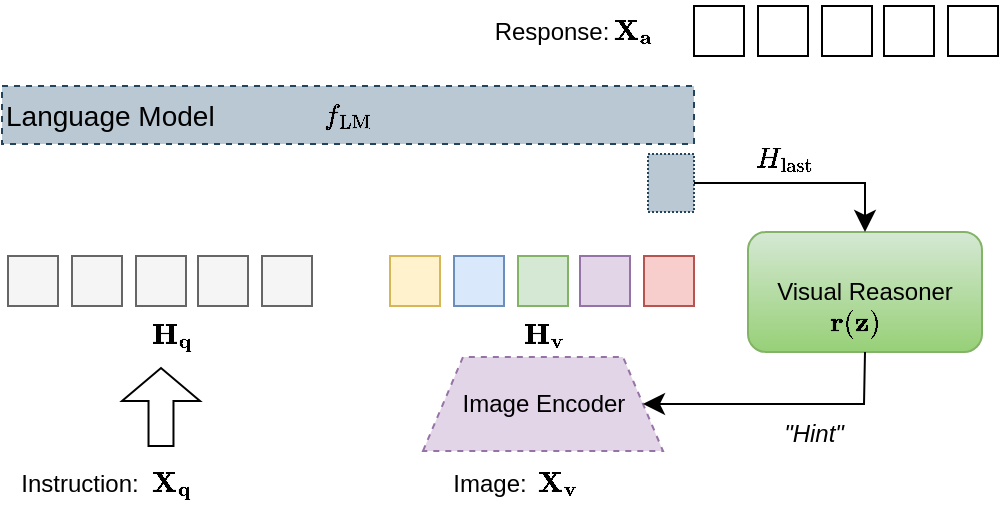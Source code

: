 <mxfile version="27.0.5">
  <diagram name="Page-1" id="z5Xsl6-qqsVyxkFDK0Dj">
    <mxGraphModel dx="1188" dy="689" grid="0" gridSize="10" guides="1" tooltips="1" connect="1" arrows="1" fold="1" page="1" pageScale="1" pageWidth="850" pageHeight="1100" math="1" shadow="0">
      <root>
        <mxCell id="0" />
        <mxCell id="1" parent="0" />
        <mxCell id="5-6KHhTlgi9XyhgY7AJ1-14" value="Image Encoder" style="shape=trapezoid;perimeter=trapezoidPerimeter;whiteSpace=wrap;html=1;fixedSize=1;dashed=1;fillColor=#e1d5e7;strokeColor=#9673a6;" vertex="1" parent="1">
          <mxGeometry x="398.5" y="215.5" width="120" height="47" as="geometry" />
        </mxCell>
        <mxCell id="QH8VUiAYbnz4mCAAy0Q9-4" value="&lt;font style=&quot;font-size: 14px;&quot;&gt;Language Model&lt;/font&gt;" style="rounded=0;whiteSpace=wrap;html=1;dashed=1;fillColor=#bac8d3;strokeColor=#23445d;align=left;" parent="1" vertex="1">
          <mxGeometry x="188" y="80" width="346" height="29" as="geometry" />
        </mxCell>
        <mxCell id="5-6KHhTlgi9XyhgY7AJ1-9" value="" style="rounded=0;whiteSpace=wrap;html=1;fillColor=#dae8fc;strokeColor=#6c8ebf;flipH=1;" vertex="1" parent="1">
          <mxGeometry x="414" y="165" width="25" height="25" as="geometry" />
        </mxCell>
        <mxCell id="5-6KHhTlgi9XyhgY7AJ1-10" value="" style="rounded=0;whiteSpace=wrap;html=1;fillColor=#d5e8d4;strokeColor=#82b366;flipH=1;" vertex="1" parent="1">
          <mxGeometry x="446" y="165" width="25" height="25" as="geometry" />
        </mxCell>
        <mxCell id="5-6KHhTlgi9XyhgY7AJ1-11" value="" style="rounded=0;whiteSpace=wrap;html=1;fillColor=#e1d5e7;strokeColor=#9673a6;flipH=1;" vertex="1" parent="1">
          <mxGeometry x="477" y="165" width="25" height="25" as="geometry" />
        </mxCell>
        <mxCell id="5-6KHhTlgi9XyhgY7AJ1-12" value="" style="rounded=0;whiteSpace=wrap;html=1;fillColor=#f5f5f5;strokeColor=#666666;fontColor=#333333;" vertex="1" parent="1">
          <mxGeometry x="286" y="165" width="25" height="25" as="geometry" />
        </mxCell>
        <mxCell id="5-6KHhTlgi9XyhgY7AJ1-13" value="" style="rounded=0;whiteSpace=wrap;html=1;fillColor=#fff2cc;strokeColor=#d6b656;flipH=1;" vertex="1" parent="1">
          <mxGeometry x="382" y="165" width="25" height="25" as="geometry" />
        </mxCell>
        <mxCell id="5-6KHhTlgi9XyhgY7AJ1-17" value="Visual Reasoner" style="rounded=1;whiteSpace=wrap;html=1;fillColor=#d5e8d4;gradientColor=#97d077;strokeColor=#82b366;verticalAlign=middle;" vertex="1" parent="1">
          <mxGeometry x="561" y="153" width="117" height="60" as="geometry" />
        </mxCell>
        <mxCell id="5-6KHhTlgi9XyhgY7AJ1-18" value="" style="rounded=0;whiteSpace=wrap;html=1;fillColor=#f5f5f5;strokeColor=#666666;fontColor=#333333;" vertex="1" parent="1">
          <mxGeometry x="255" y="165" width="25" height="25" as="geometry" />
        </mxCell>
        <mxCell id="5-6KHhTlgi9XyhgY7AJ1-19" value="" style="rounded=0;whiteSpace=wrap;html=1;fillColor=#f5f5f5;strokeColor=#666666;fontColor=#333333;" vertex="1" parent="1">
          <mxGeometry x="223" y="165" width="25" height="25" as="geometry" />
        </mxCell>
        <mxCell id="5-6KHhTlgi9XyhgY7AJ1-20" value="" style="rounded=0;whiteSpace=wrap;html=1;fillColor=#f5f5f5;strokeColor=#666666;fontColor=#333333;" vertex="1" parent="1">
          <mxGeometry x="191" y="165" width="25" height="25" as="geometry" />
        </mxCell>
        <mxCell id="5-6KHhTlgi9XyhgY7AJ1-21" value="" style="rounded=0;whiteSpace=wrap;html=1;fillColor=#f8cecc;strokeColor=#b85450;flipH=1;" vertex="1" parent="1">
          <mxGeometry x="509" y="165" width="25" height="25" as="geometry" />
        </mxCell>
        <mxCell id="5-6KHhTlgi9XyhgY7AJ1-22" value="" style="rounded=0;whiteSpace=wrap;html=1;fillColor=#f5f5f5;strokeColor=#666666;fontColor=#333333;" vertex="1" parent="1">
          <mxGeometry x="318" y="165" width="25" height="25" as="geometry" />
        </mxCell>
        <mxCell id="5-6KHhTlgi9XyhgY7AJ1-23" value="" style="rounded=0;whiteSpace=wrap;html=1;" vertex="1" parent="1">
          <mxGeometry x="629" y="40" width="25" height="25" as="geometry" />
        </mxCell>
        <mxCell id="5-6KHhTlgi9XyhgY7AJ1-24" value="" style="rounded=0;whiteSpace=wrap;html=1;" vertex="1" parent="1">
          <mxGeometry x="598" y="40" width="25" height="25" as="geometry" />
        </mxCell>
        <mxCell id="5-6KHhTlgi9XyhgY7AJ1-25" value="" style="rounded=0;whiteSpace=wrap;html=1;" vertex="1" parent="1">
          <mxGeometry x="566" y="40" width="25" height="25" as="geometry" />
        </mxCell>
        <mxCell id="5-6KHhTlgi9XyhgY7AJ1-26" value="" style="rounded=0;whiteSpace=wrap;html=1;" vertex="1" parent="1">
          <mxGeometry x="534" y="40" width="25" height="25" as="geometry" />
        </mxCell>
        <mxCell id="5-6KHhTlgi9XyhgY7AJ1-27" value="" style="rounded=0;whiteSpace=wrap;html=1;" vertex="1" parent="1">
          <mxGeometry x="661" y="40" width="25" height="25" as="geometry" />
        </mxCell>
        <mxCell id="5-6KHhTlgi9XyhgY7AJ1-30" value="$$\mathbf{r}(\mathbf{z}) $$" style="text;html=1;align=center;verticalAlign=middle;whiteSpace=wrap;rounded=0;" vertex="1" parent="1">
          <mxGeometry x="585" y="192" width="60" height="14" as="geometry" />
        </mxCell>
        <mxCell id="5-6KHhTlgi9XyhgY7AJ1-38" value="$$\mathbf{H_v}$$" style="text;html=1;align=center;verticalAlign=middle;whiteSpace=wrap;rounded=0;" vertex="1" parent="1">
          <mxGeometry x="428.5" y="190" width="60" height="30" as="geometry" />
        </mxCell>
        <mxCell id="5-6KHhTlgi9XyhgY7AJ1-39" value="$$\mathbf{H_q}$$" style="text;html=1;align=center;verticalAlign=middle;whiteSpace=wrap;rounded=0;" vertex="1" parent="1">
          <mxGeometry x="243" y="190" width="60" height="30" as="geometry" />
        </mxCell>
        <mxCell id="5-6KHhTlgi9XyhgY7AJ1-40" value="" style="edgeStyle=segmentEdgeStyle;endArrow=classic;html=1;curved=0;rounded=0;endSize=8;startSize=8;entryX=0.5;entryY=0;entryDx=0;entryDy=0;exitX=1;exitY=0.5;exitDx=0;exitDy=0;" edge="1" parent="1" source="5-6KHhTlgi9XyhgY7AJ1-58" target="5-6KHhTlgi9XyhgY7AJ1-17">
          <mxGeometry width="50" height="50" relative="1" as="geometry">
            <mxPoint x="534.0" y="130.5" as="sourcePoint" />
            <mxPoint x="639.5" y="151" as="targetPoint" />
          </mxGeometry>
        </mxCell>
        <mxCell id="5-6KHhTlgi9XyhgY7AJ1-44" value="" style="edgeStyle=elbowEdgeStyle;elbow=horizontal;endArrow=classic;html=1;curved=0;rounded=0;endSize=8;startSize=8;entryX=1;entryY=0.5;entryDx=0;entryDy=0;exitX=0.5;exitY=1;exitDx=0;exitDy=0;" edge="1" parent="1" source="5-6KHhTlgi9XyhgY7AJ1-17" target="5-6KHhTlgi9XyhgY7AJ1-14">
          <mxGeometry width="50" height="50" relative="1" as="geometry">
            <mxPoint x="733" y="276" as="sourcePoint" />
            <mxPoint x="480" y="147" as="targetPoint" />
            <Array as="points">
              <mxPoint x="619" y="228" />
            </Array>
          </mxGeometry>
        </mxCell>
        <mxCell id="5-6KHhTlgi9XyhgY7AJ1-45" value="$$\mathbf{X_v}$$" style="text;html=1;align=center;verticalAlign=middle;whiteSpace=wrap;rounded=0;" vertex="1" parent="1">
          <mxGeometry x="436" y="264" width="60" height="30" as="geometry" />
        </mxCell>
        <mxCell id="5-6KHhTlgi9XyhgY7AJ1-46" value="$$\mathbf{X_q}$$" style="text;html=1;align=center;verticalAlign=middle;whiteSpace=wrap;rounded=0;" vertex="1" parent="1">
          <mxGeometry x="243" y="264" width="60" height="30" as="geometry" />
        </mxCell>
        <mxCell id="5-6KHhTlgi9XyhgY7AJ1-48" value="&lt;i&gt;&quot;Hint&quot;&lt;/i&gt;" style="text;html=1;align=center;verticalAlign=middle;whiteSpace=wrap;rounded=0;" vertex="1" parent="1">
          <mxGeometry x="564" y="239" width="60" height="30" as="geometry" />
        </mxCell>
        <mxCell id="5-6KHhTlgi9XyhgY7AJ1-49" value="Response:" style="text;html=1;align=center;verticalAlign=middle;whiteSpace=wrap;rounded=0;" vertex="1" parent="1">
          <mxGeometry x="433" y="37.5" width="60" height="30" as="geometry" />
        </mxCell>
        <mxCell id="5-6KHhTlgi9XyhgY7AJ1-55" value="" style="html=1;shadow=0;dashed=0;align=center;verticalAlign=middle;shape=mxgraph.arrows2.arrow;dy=0.68;dx=16.5;direction=north;notch=0;" vertex="1" parent="1">
          <mxGeometry x="248" y="221" width="39" height="39" as="geometry" />
        </mxCell>
        <mxCell id="5-6KHhTlgi9XyhgY7AJ1-56" value="Image:" style="text;html=1;align=center;verticalAlign=middle;whiteSpace=wrap;rounded=0;" vertex="1" parent="1">
          <mxGeometry x="402" y="264" width="60" height="30" as="geometry" />
        </mxCell>
        <mxCell id="5-6KHhTlgi9XyhgY7AJ1-57" value="Instruction:" style="text;html=1;align=center;verticalAlign=middle;whiteSpace=wrap;rounded=0;" vertex="1" parent="1">
          <mxGeometry x="197" y="264" width="60" height="30" as="geometry" />
        </mxCell>
        <mxCell id="5-6KHhTlgi9XyhgY7AJ1-58" value="" style="rounded=0;whiteSpace=wrap;html=1;dashed=1;fillColor=#bac8d3;strokeColor=#23445d;dashPattern=1 1;" vertex="1" parent="1">
          <mxGeometry x="511" y="114" width="23" height="29" as="geometry" />
        </mxCell>
        <mxCell id="5-6KHhTlgi9XyhgY7AJ1-59" value="$$f_{\mathrm{LM}}$$" style="text;html=1;align=center;verticalAlign=middle;resizable=0;points=[];autosize=1;strokeColor=none;fillColor=none;" vertex="1" parent="1">
          <mxGeometry x="294" y="81.5" width="131" height="26" as="geometry" />
        </mxCell>
        <mxCell id="5-6KHhTlgi9XyhgY7AJ1-60" value="$$ H_{\text{last}}$$" style="text;html=1;align=center;verticalAlign=middle;whiteSpace=wrap;rounded=0;" vertex="1" parent="1">
          <mxGeometry x="548.5" y="101" width="60" height="30" as="geometry" />
        </mxCell>
        <mxCell id="5-6KHhTlgi9XyhgY7AJ1-63" value="$$\mathbf{X_a}$$" style="text;html=1;align=center;verticalAlign=middle;whiteSpace=wrap;rounded=0;" vertex="1" parent="1">
          <mxGeometry x="474" y="37.5" width="60" height="30" as="geometry" />
        </mxCell>
      </root>
    </mxGraphModel>
  </diagram>
</mxfile>
